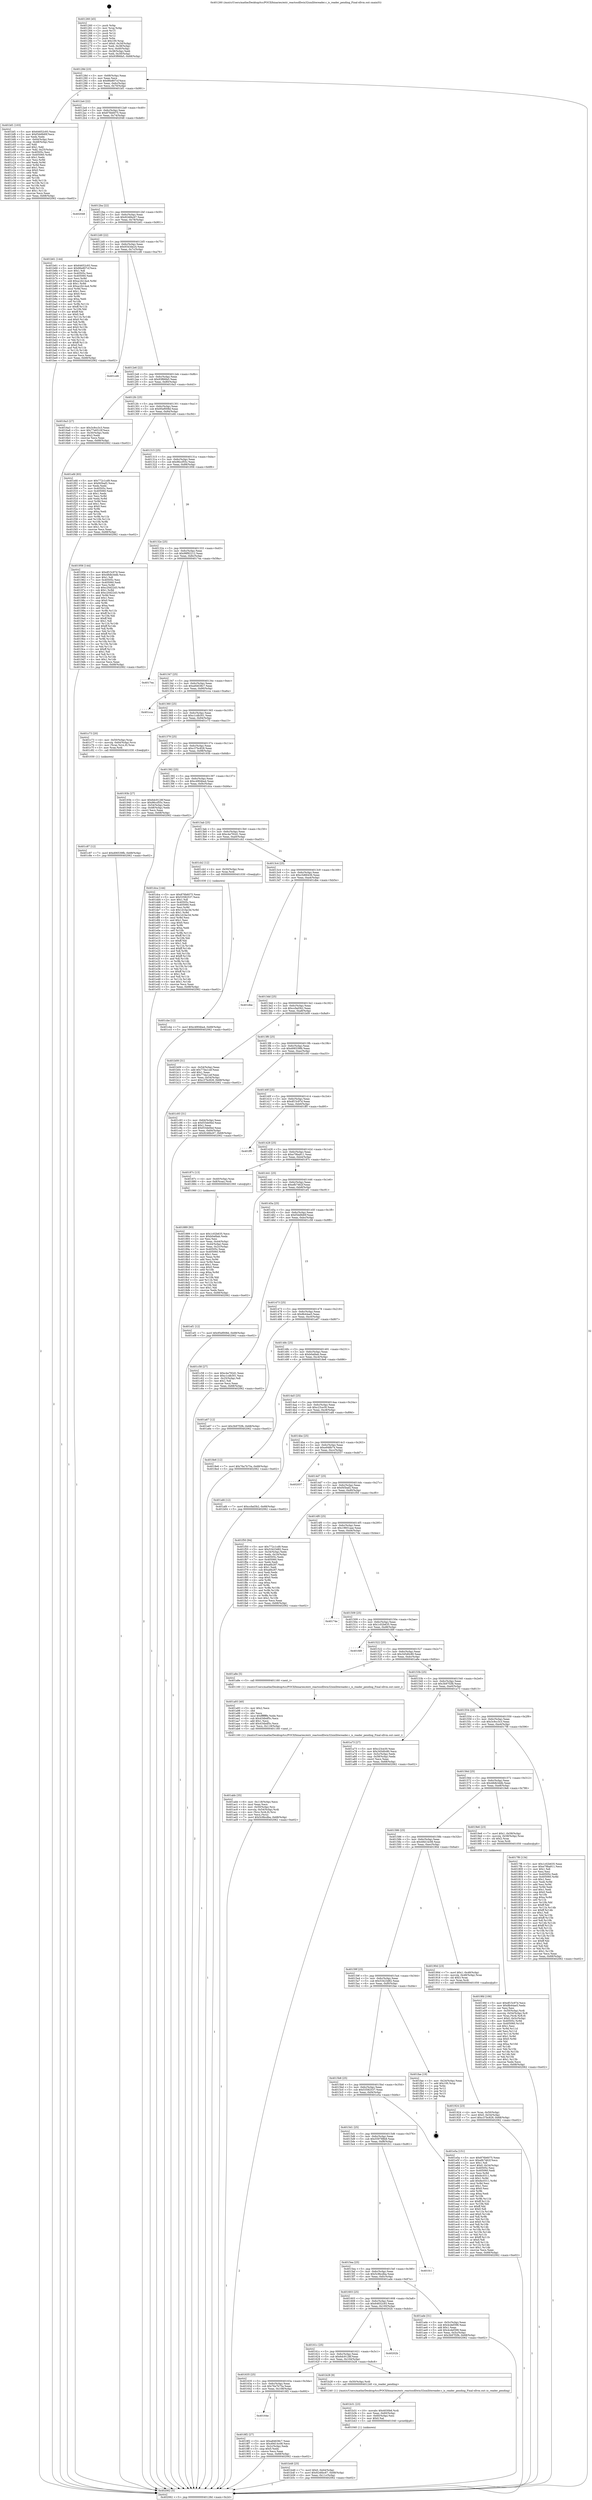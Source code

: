 digraph "0x401260" {
  label = "0x401260 (/mnt/c/Users/mathe/Desktop/tcc/POCII/binaries/extr_reactosdllwin32xmllitereader.c_is_reader_pending_Final-ollvm.out::main(0))"
  labelloc = "t"
  node[shape=record]

  Entry [label="",width=0.3,height=0.3,shape=circle,fillcolor=black,style=filled]
  "0x40128d" [label="{
     0x40128d [23]\l
     | [instrs]\l
     &nbsp;&nbsp;0x40128d \<+3\>: mov -0x68(%rbp),%eax\l
     &nbsp;&nbsp;0x401290 \<+2\>: mov %eax,%ecx\l
     &nbsp;&nbsp;0x401292 \<+6\>: sub $0x86e807cf,%ecx\l
     &nbsp;&nbsp;0x401298 \<+3\>: mov %eax,-0x6c(%rbp)\l
     &nbsp;&nbsp;0x40129b \<+3\>: mov %ecx,-0x70(%rbp)\l
     &nbsp;&nbsp;0x40129e \<+6\>: je 0000000000401bf1 \<main+0x991\>\l
  }"]
  "0x401bf1" [label="{
     0x401bf1 [103]\l
     | [instrs]\l
     &nbsp;&nbsp;0x401bf1 \<+5\>: mov $0x64652c93,%eax\l
     &nbsp;&nbsp;0x401bf6 \<+5\>: mov $0xf3dd9d0f,%ecx\l
     &nbsp;&nbsp;0x401bfb \<+2\>: xor %edx,%edx\l
     &nbsp;&nbsp;0x401bfd \<+3\>: mov -0x64(%rbp),%esi\l
     &nbsp;&nbsp;0x401c00 \<+3\>: cmp -0x48(%rbp),%esi\l
     &nbsp;&nbsp;0x401c03 \<+4\>: setl %dil\l
     &nbsp;&nbsp;0x401c07 \<+4\>: and $0x1,%dil\l
     &nbsp;&nbsp;0x401c0b \<+4\>: mov %dil,-0x25(%rbp)\l
     &nbsp;&nbsp;0x401c0f \<+7\>: mov 0x40505c,%esi\l
     &nbsp;&nbsp;0x401c16 \<+8\>: mov 0x405060,%r8d\l
     &nbsp;&nbsp;0x401c1e \<+3\>: sub $0x1,%edx\l
     &nbsp;&nbsp;0x401c21 \<+3\>: mov %esi,%r9d\l
     &nbsp;&nbsp;0x401c24 \<+3\>: add %edx,%r9d\l
     &nbsp;&nbsp;0x401c27 \<+4\>: imul %r9d,%esi\l
     &nbsp;&nbsp;0x401c2b \<+3\>: and $0x1,%esi\l
     &nbsp;&nbsp;0x401c2e \<+3\>: cmp $0x0,%esi\l
     &nbsp;&nbsp;0x401c31 \<+4\>: sete %dil\l
     &nbsp;&nbsp;0x401c35 \<+4\>: cmp $0xa,%r8d\l
     &nbsp;&nbsp;0x401c39 \<+4\>: setl %r10b\l
     &nbsp;&nbsp;0x401c3d \<+3\>: mov %dil,%r11b\l
     &nbsp;&nbsp;0x401c40 \<+3\>: and %r10b,%r11b\l
     &nbsp;&nbsp;0x401c43 \<+3\>: xor %r10b,%dil\l
     &nbsp;&nbsp;0x401c46 \<+3\>: or %dil,%r11b\l
     &nbsp;&nbsp;0x401c49 \<+4\>: test $0x1,%r11b\l
     &nbsp;&nbsp;0x401c4d \<+3\>: cmovne %ecx,%eax\l
     &nbsp;&nbsp;0x401c50 \<+3\>: mov %eax,-0x68(%rbp)\l
     &nbsp;&nbsp;0x401c53 \<+5\>: jmp 0000000000402062 \<main+0xe02\>\l
  }"]
  "0x4012a4" [label="{
     0x4012a4 [22]\l
     | [instrs]\l
     &nbsp;&nbsp;0x4012a4 \<+5\>: jmp 00000000004012a9 \<main+0x49\>\l
     &nbsp;&nbsp;0x4012a9 \<+3\>: mov -0x6c(%rbp),%eax\l
     &nbsp;&nbsp;0x4012ac \<+5\>: sub $0x876b6075,%eax\l
     &nbsp;&nbsp;0x4012b1 \<+3\>: mov %eax,-0x74(%rbp)\l
     &nbsp;&nbsp;0x4012b4 \<+6\>: je 0000000000402048 \<main+0xde8\>\l
  }"]
  Exit [label="",width=0.3,height=0.3,shape=circle,fillcolor=black,style=filled,peripheries=2]
  "0x402048" [label="{
     0x402048\l
  }", style=dashed]
  "0x4012ba" [label="{
     0x4012ba [22]\l
     | [instrs]\l
     &nbsp;&nbsp;0x4012ba \<+5\>: jmp 00000000004012bf \<main+0x5f\>\l
     &nbsp;&nbsp;0x4012bf \<+3\>: mov -0x6c(%rbp),%eax\l
     &nbsp;&nbsp;0x4012c2 \<+5\>: sub $0x9246bc67,%eax\l
     &nbsp;&nbsp;0x4012c7 \<+3\>: mov %eax,-0x78(%rbp)\l
     &nbsp;&nbsp;0x4012ca \<+6\>: je 0000000000401b61 \<main+0x901\>\l
  }"]
  "0x401cbe" [label="{
     0x401cbe [12]\l
     | [instrs]\l
     &nbsp;&nbsp;0x401cbe \<+7\>: movl $0xc4904ba4,-0x68(%rbp)\l
     &nbsp;&nbsp;0x401cc5 \<+5\>: jmp 0000000000402062 \<main+0xe02\>\l
  }"]
  "0x401b61" [label="{
     0x401b61 [144]\l
     | [instrs]\l
     &nbsp;&nbsp;0x401b61 \<+5\>: mov $0x64652c93,%eax\l
     &nbsp;&nbsp;0x401b66 \<+5\>: mov $0x86e807cf,%ecx\l
     &nbsp;&nbsp;0x401b6b \<+2\>: mov $0x1,%dl\l
     &nbsp;&nbsp;0x401b6d \<+7\>: mov 0x40505c,%esi\l
     &nbsp;&nbsp;0x401b74 \<+7\>: mov 0x405060,%edi\l
     &nbsp;&nbsp;0x401b7b \<+3\>: mov %esi,%r8d\l
     &nbsp;&nbsp;0x401b7e \<+7\>: add $0xac2b14a4,%r8d\l
     &nbsp;&nbsp;0x401b85 \<+4\>: sub $0x1,%r8d\l
     &nbsp;&nbsp;0x401b89 \<+7\>: sub $0xac2b14a4,%r8d\l
     &nbsp;&nbsp;0x401b90 \<+4\>: imul %r8d,%esi\l
     &nbsp;&nbsp;0x401b94 \<+3\>: and $0x1,%esi\l
     &nbsp;&nbsp;0x401b97 \<+3\>: cmp $0x0,%esi\l
     &nbsp;&nbsp;0x401b9a \<+4\>: sete %r9b\l
     &nbsp;&nbsp;0x401b9e \<+3\>: cmp $0xa,%edi\l
     &nbsp;&nbsp;0x401ba1 \<+4\>: setl %r10b\l
     &nbsp;&nbsp;0x401ba5 \<+3\>: mov %r9b,%r11b\l
     &nbsp;&nbsp;0x401ba8 \<+4\>: xor $0xff,%r11b\l
     &nbsp;&nbsp;0x401bac \<+3\>: mov %r10b,%bl\l
     &nbsp;&nbsp;0x401baf \<+3\>: xor $0xff,%bl\l
     &nbsp;&nbsp;0x401bb2 \<+3\>: xor $0x0,%dl\l
     &nbsp;&nbsp;0x401bb5 \<+3\>: mov %r11b,%r14b\l
     &nbsp;&nbsp;0x401bb8 \<+4\>: and $0x0,%r14b\l
     &nbsp;&nbsp;0x401bbc \<+3\>: and %dl,%r9b\l
     &nbsp;&nbsp;0x401bbf \<+3\>: mov %bl,%r15b\l
     &nbsp;&nbsp;0x401bc2 \<+4\>: and $0x0,%r15b\l
     &nbsp;&nbsp;0x401bc6 \<+3\>: and %dl,%r10b\l
     &nbsp;&nbsp;0x401bc9 \<+3\>: or %r9b,%r14b\l
     &nbsp;&nbsp;0x401bcc \<+3\>: or %r10b,%r15b\l
     &nbsp;&nbsp;0x401bcf \<+3\>: xor %r15b,%r14b\l
     &nbsp;&nbsp;0x401bd2 \<+3\>: or %bl,%r11b\l
     &nbsp;&nbsp;0x401bd5 \<+4\>: xor $0xff,%r11b\l
     &nbsp;&nbsp;0x401bd9 \<+3\>: or $0x0,%dl\l
     &nbsp;&nbsp;0x401bdc \<+3\>: and %dl,%r11b\l
     &nbsp;&nbsp;0x401bdf \<+3\>: or %r11b,%r14b\l
     &nbsp;&nbsp;0x401be2 \<+4\>: test $0x1,%r14b\l
     &nbsp;&nbsp;0x401be6 \<+3\>: cmovne %ecx,%eax\l
     &nbsp;&nbsp;0x401be9 \<+3\>: mov %eax,-0x68(%rbp)\l
     &nbsp;&nbsp;0x401bec \<+5\>: jmp 0000000000402062 \<main+0xe02\>\l
  }"]
  "0x4012d0" [label="{
     0x4012d0 [22]\l
     | [instrs]\l
     &nbsp;&nbsp;0x4012d0 \<+5\>: jmp 00000000004012d5 \<main+0x75\>\l
     &nbsp;&nbsp;0x4012d5 \<+3\>: mov -0x6c(%rbp),%eax\l
     &nbsp;&nbsp;0x4012d8 \<+5\>: sub $0x9343de24,%eax\l
     &nbsp;&nbsp;0x4012dd \<+3\>: mov %eax,-0x7c(%rbp)\l
     &nbsp;&nbsp;0x4012e0 \<+6\>: je 0000000000401cd6 \<main+0xa76\>\l
  }"]
  "0x401c87" [label="{
     0x401c87 [12]\l
     | [instrs]\l
     &nbsp;&nbsp;0x401c87 \<+7\>: movl $0xd06539fb,-0x68(%rbp)\l
     &nbsp;&nbsp;0x401c8e \<+5\>: jmp 0000000000402062 \<main+0xe02\>\l
  }"]
  "0x401cd6" [label="{
     0x401cd6\l
  }", style=dashed]
  "0x4012e6" [label="{
     0x4012e6 [22]\l
     | [instrs]\l
     &nbsp;&nbsp;0x4012e6 \<+5\>: jmp 00000000004012eb \<main+0x8b\>\l
     &nbsp;&nbsp;0x4012eb \<+3\>: mov -0x6c(%rbp),%eax\l
     &nbsp;&nbsp;0x4012ee \<+5\>: sub $0x93f66fa5,%eax\l
     &nbsp;&nbsp;0x4012f3 \<+3\>: mov %eax,-0x80(%rbp)\l
     &nbsp;&nbsp;0x4012f6 \<+6\>: je 00000000004016a3 \<main+0x443\>\l
  }"]
  "0x401b48" [label="{
     0x401b48 [25]\l
     | [instrs]\l
     &nbsp;&nbsp;0x401b48 \<+7\>: movl $0x0,-0x64(%rbp)\l
     &nbsp;&nbsp;0x401b4f \<+7\>: movl $0x9246bc67,-0x68(%rbp)\l
     &nbsp;&nbsp;0x401b56 \<+6\>: mov %eax,-0x11c(%rbp)\l
     &nbsp;&nbsp;0x401b5c \<+5\>: jmp 0000000000402062 \<main+0xe02\>\l
  }"]
  "0x4016a3" [label="{
     0x4016a3 [27]\l
     | [instrs]\l
     &nbsp;&nbsp;0x4016a3 \<+5\>: mov $0x3c9cc3c3,%eax\l
     &nbsp;&nbsp;0x4016a8 \<+5\>: mov $0x77e6510f,%ecx\l
     &nbsp;&nbsp;0x4016ad \<+3\>: mov -0x30(%rbp),%edx\l
     &nbsp;&nbsp;0x4016b0 \<+3\>: cmp $0x2,%edx\l
     &nbsp;&nbsp;0x4016b3 \<+3\>: cmovne %ecx,%eax\l
     &nbsp;&nbsp;0x4016b6 \<+3\>: mov %eax,-0x68(%rbp)\l
     &nbsp;&nbsp;0x4016b9 \<+5\>: jmp 0000000000402062 \<main+0xe02\>\l
  }"]
  "0x4012fc" [label="{
     0x4012fc [25]\l
     | [instrs]\l
     &nbsp;&nbsp;0x4012fc \<+5\>: jmp 0000000000401301 \<main+0xa1\>\l
     &nbsp;&nbsp;0x401301 \<+3\>: mov -0x6c(%rbp),%eax\l
     &nbsp;&nbsp;0x401304 \<+5\>: sub $0x95ef008d,%eax\l
     &nbsp;&nbsp;0x401309 \<+6\>: mov %eax,-0x84(%rbp)\l
     &nbsp;&nbsp;0x40130f \<+6\>: je 0000000000401efd \<main+0xc9d\>\l
  }"]
  "0x402062" [label="{
     0x402062 [5]\l
     | [instrs]\l
     &nbsp;&nbsp;0x402062 \<+5\>: jmp 000000000040128d \<main+0x2d\>\l
  }"]
  "0x401260" [label="{
     0x401260 [45]\l
     | [instrs]\l
     &nbsp;&nbsp;0x401260 \<+1\>: push %rbp\l
     &nbsp;&nbsp;0x401261 \<+3\>: mov %rsp,%rbp\l
     &nbsp;&nbsp;0x401264 \<+2\>: push %r15\l
     &nbsp;&nbsp;0x401266 \<+2\>: push %r14\l
     &nbsp;&nbsp;0x401268 \<+2\>: push %r12\l
     &nbsp;&nbsp;0x40126a \<+1\>: push %rbx\l
     &nbsp;&nbsp;0x40126b \<+7\>: sub $0x100,%rsp\l
     &nbsp;&nbsp;0x401272 \<+7\>: movl $0x0,-0x34(%rbp)\l
     &nbsp;&nbsp;0x401279 \<+3\>: mov %edi,-0x38(%rbp)\l
     &nbsp;&nbsp;0x40127c \<+4\>: mov %rsi,-0x40(%rbp)\l
     &nbsp;&nbsp;0x401280 \<+3\>: mov -0x38(%rbp),%edi\l
     &nbsp;&nbsp;0x401283 \<+3\>: mov %edi,-0x30(%rbp)\l
     &nbsp;&nbsp;0x401286 \<+7\>: movl $0x93f66fa5,-0x68(%rbp)\l
  }"]
  "0x401b31" [label="{
     0x401b31 [23]\l
     | [instrs]\l
     &nbsp;&nbsp;0x401b31 \<+10\>: movabs $0x4030b6,%rdi\l
     &nbsp;&nbsp;0x401b3b \<+3\>: mov %eax,-0x60(%rbp)\l
     &nbsp;&nbsp;0x401b3e \<+3\>: mov -0x60(%rbp),%esi\l
     &nbsp;&nbsp;0x401b41 \<+2\>: mov $0x0,%al\l
     &nbsp;&nbsp;0x401b43 \<+5\>: call 0000000000401040 \<printf@plt\>\l
     | [calls]\l
     &nbsp;&nbsp;0x401040 \{1\} (unknown)\l
  }"]
  "0x401efd" [label="{
     0x401efd [83]\l
     | [instrs]\l
     &nbsp;&nbsp;0x401efd \<+5\>: mov $0x772c1cd9,%eax\l
     &nbsp;&nbsp;0x401f02 \<+5\>: mov $0xf45baf2,%ecx\l
     &nbsp;&nbsp;0x401f07 \<+2\>: xor %edx,%edx\l
     &nbsp;&nbsp;0x401f09 \<+7\>: mov 0x40505c,%esi\l
     &nbsp;&nbsp;0x401f10 \<+7\>: mov 0x405060,%edi\l
     &nbsp;&nbsp;0x401f17 \<+3\>: sub $0x1,%edx\l
     &nbsp;&nbsp;0x401f1a \<+3\>: mov %esi,%r8d\l
     &nbsp;&nbsp;0x401f1d \<+3\>: add %edx,%r8d\l
     &nbsp;&nbsp;0x401f20 \<+4\>: imul %r8d,%esi\l
     &nbsp;&nbsp;0x401f24 \<+3\>: and $0x1,%esi\l
     &nbsp;&nbsp;0x401f27 \<+3\>: cmp $0x0,%esi\l
     &nbsp;&nbsp;0x401f2a \<+4\>: sete %r9b\l
     &nbsp;&nbsp;0x401f2e \<+3\>: cmp $0xa,%edi\l
     &nbsp;&nbsp;0x401f31 \<+4\>: setl %r10b\l
     &nbsp;&nbsp;0x401f35 \<+3\>: mov %r9b,%r11b\l
     &nbsp;&nbsp;0x401f38 \<+3\>: and %r10b,%r11b\l
     &nbsp;&nbsp;0x401f3b \<+3\>: xor %r10b,%r9b\l
     &nbsp;&nbsp;0x401f3e \<+3\>: or %r9b,%r11b\l
     &nbsp;&nbsp;0x401f41 \<+4\>: test $0x1,%r11b\l
     &nbsp;&nbsp;0x401f45 \<+3\>: cmovne %ecx,%eax\l
     &nbsp;&nbsp;0x401f48 \<+3\>: mov %eax,-0x68(%rbp)\l
     &nbsp;&nbsp;0x401f4b \<+5\>: jmp 0000000000402062 \<main+0xe02\>\l
  }"]
  "0x401315" [label="{
     0x401315 [25]\l
     | [instrs]\l
     &nbsp;&nbsp;0x401315 \<+5\>: jmp 000000000040131a \<main+0xba\>\l
     &nbsp;&nbsp;0x40131a \<+3\>: mov -0x6c(%rbp),%eax\l
     &nbsp;&nbsp;0x40131d \<+5\>: sub $0x96ccf55c,%eax\l
     &nbsp;&nbsp;0x401322 \<+6\>: mov %eax,-0x88(%rbp)\l
     &nbsp;&nbsp;0x401328 \<+6\>: je 0000000000401956 \<main+0x6f6\>\l
  }"]
  "0x401abb" [label="{
     0x401abb [35]\l
     | [instrs]\l
     &nbsp;&nbsp;0x401abb \<+6\>: mov -0x118(%rbp),%ecx\l
     &nbsp;&nbsp;0x401ac1 \<+3\>: imul %eax,%ecx\l
     &nbsp;&nbsp;0x401ac4 \<+4\>: mov -0x50(%rbp),%rsi\l
     &nbsp;&nbsp;0x401ac8 \<+4\>: movslq -0x54(%rbp),%rdi\l
     &nbsp;&nbsp;0x401acc \<+4\>: mov (%rsi,%rdi,8),%rsi\l
     &nbsp;&nbsp;0x401ad0 \<+2\>: mov %ecx,(%rsi)\l
     &nbsp;&nbsp;0x401ad2 \<+7\>: movl $0x5c9bcdba,-0x68(%rbp)\l
     &nbsp;&nbsp;0x401ad9 \<+5\>: jmp 0000000000402062 \<main+0xe02\>\l
  }"]
  "0x401956" [label="{
     0x401956 [144]\l
     | [instrs]\l
     &nbsp;&nbsp;0x401956 \<+5\>: mov $0xdf15c97d,%eax\l
     &nbsp;&nbsp;0x40195b \<+5\>: mov $0x48db3ddb,%ecx\l
     &nbsp;&nbsp;0x401960 \<+2\>: mov $0x1,%dl\l
     &nbsp;&nbsp;0x401962 \<+7\>: mov 0x40505c,%esi\l
     &nbsp;&nbsp;0x401969 \<+7\>: mov 0x405060,%edi\l
     &nbsp;&nbsp;0x401970 \<+3\>: mov %esi,%r8d\l
     &nbsp;&nbsp;0x401973 \<+7\>: sub $0xc20d22d3,%r8d\l
     &nbsp;&nbsp;0x40197a \<+4\>: sub $0x1,%r8d\l
     &nbsp;&nbsp;0x40197e \<+7\>: add $0xc20d22d3,%r8d\l
     &nbsp;&nbsp;0x401985 \<+4\>: imul %r8d,%esi\l
     &nbsp;&nbsp;0x401989 \<+3\>: and $0x1,%esi\l
     &nbsp;&nbsp;0x40198c \<+3\>: cmp $0x0,%esi\l
     &nbsp;&nbsp;0x40198f \<+4\>: sete %r9b\l
     &nbsp;&nbsp;0x401993 \<+3\>: cmp $0xa,%edi\l
     &nbsp;&nbsp;0x401996 \<+4\>: setl %r10b\l
     &nbsp;&nbsp;0x40199a \<+3\>: mov %r9b,%r11b\l
     &nbsp;&nbsp;0x40199d \<+4\>: xor $0xff,%r11b\l
     &nbsp;&nbsp;0x4019a1 \<+3\>: mov %r10b,%bl\l
     &nbsp;&nbsp;0x4019a4 \<+3\>: xor $0xff,%bl\l
     &nbsp;&nbsp;0x4019a7 \<+3\>: xor $0x1,%dl\l
     &nbsp;&nbsp;0x4019aa \<+3\>: mov %r11b,%r14b\l
     &nbsp;&nbsp;0x4019ad \<+4\>: and $0xff,%r14b\l
     &nbsp;&nbsp;0x4019b1 \<+3\>: and %dl,%r9b\l
     &nbsp;&nbsp;0x4019b4 \<+3\>: mov %bl,%r15b\l
     &nbsp;&nbsp;0x4019b7 \<+4\>: and $0xff,%r15b\l
     &nbsp;&nbsp;0x4019bb \<+3\>: and %dl,%r10b\l
     &nbsp;&nbsp;0x4019be \<+3\>: or %r9b,%r14b\l
     &nbsp;&nbsp;0x4019c1 \<+3\>: or %r10b,%r15b\l
     &nbsp;&nbsp;0x4019c4 \<+3\>: xor %r15b,%r14b\l
     &nbsp;&nbsp;0x4019c7 \<+3\>: or %bl,%r11b\l
     &nbsp;&nbsp;0x4019ca \<+4\>: xor $0xff,%r11b\l
     &nbsp;&nbsp;0x4019ce \<+3\>: or $0x1,%dl\l
     &nbsp;&nbsp;0x4019d1 \<+3\>: and %dl,%r11b\l
     &nbsp;&nbsp;0x4019d4 \<+3\>: or %r11b,%r14b\l
     &nbsp;&nbsp;0x4019d7 \<+4\>: test $0x1,%r14b\l
     &nbsp;&nbsp;0x4019db \<+3\>: cmovne %ecx,%eax\l
     &nbsp;&nbsp;0x4019de \<+3\>: mov %eax,-0x68(%rbp)\l
     &nbsp;&nbsp;0x4019e1 \<+5\>: jmp 0000000000402062 \<main+0xe02\>\l
  }"]
  "0x40132e" [label="{
     0x40132e [25]\l
     | [instrs]\l
     &nbsp;&nbsp;0x40132e \<+5\>: jmp 0000000000401333 \<main+0xd3\>\l
     &nbsp;&nbsp;0x401333 \<+3\>: mov -0x6c(%rbp),%eax\l
     &nbsp;&nbsp;0x401336 \<+5\>: sub $0x98f92212,%eax\l
     &nbsp;&nbsp;0x40133b \<+6\>: mov %eax,-0x8c(%rbp)\l
     &nbsp;&nbsp;0x401341 \<+6\>: je 00000000004017ea \<main+0x58a\>\l
  }"]
  "0x401a93" [label="{
     0x401a93 [40]\l
     | [instrs]\l
     &nbsp;&nbsp;0x401a93 \<+5\>: mov $0x2,%ecx\l
     &nbsp;&nbsp;0x401a98 \<+1\>: cltd\l
     &nbsp;&nbsp;0x401a99 \<+2\>: idiv %ecx\l
     &nbsp;&nbsp;0x401a9b \<+6\>: imul $0xfffffffe,%edx,%ecx\l
     &nbsp;&nbsp;0x401aa1 \<+6\>: sub $0x434bdf5c,%ecx\l
     &nbsp;&nbsp;0x401aa7 \<+3\>: add $0x1,%ecx\l
     &nbsp;&nbsp;0x401aaa \<+6\>: add $0x434bdf5c,%ecx\l
     &nbsp;&nbsp;0x401ab0 \<+6\>: mov %ecx,-0x118(%rbp)\l
     &nbsp;&nbsp;0x401ab6 \<+5\>: call 0000000000401160 \<next_i\>\l
     | [calls]\l
     &nbsp;&nbsp;0x401160 \{1\} (/mnt/c/Users/mathe/Desktop/tcc/POCII/binaries/extr_reactosdllwin32xmllitereader.c_is_reader_pending_Final-ollvm.out::next_i)\l
  }"]
  "0x4017ea" [label="{
     0x4017ea\l
  }", style=dashed]
  "0x401347" [label="{
     0x401347 [25]\l
     | [instrs]\l
     &nbsp;&nbsp;0x401347 \<+5\>: jmp 000000000040134c \<main+0xec\>\l
     &nbsp;&nbsp;0x40134c \<+3\>: mov -0x6c(%rbp),%eax\l
     &nbsp;&nbsp;0x40134f \<+5\>: sub $0xa84638c7,%eax\l
     &nbsp;&nbsp;0x401354 \<+6\>: mov %eax,-0x90(%rbp)\l
     &nbsp;&nbsp;0x40135a \<+6\>: je 0000000000401cca \<main+0xa6a\>\l
  }"]
  "0x4019fd" [label="{
     0x4019fd [106]\l
     | [instrs]\l
     &nbsp;&nbsp;0x4019fd \<+5\>: mov $0xdf15c97d,%ecx\l
     &nbsp;&nbsp;0x401a02 \<+5\>: mov $0x8b44ae5,%edx\l
     &nbsp;&nbsp;0x401a07 \<+2\>: xor %esi,%esi\l
     &nbsp;&nbsp;0x401a09 \<+4\>: mov -0x50(%rbp),%rdi\l
     &nbsp;&nbsp;0x401a0d \<+4\>: movslq -0x54(%rbp),%r8\l
     &nbsp;&nbsp;0x401a11 \<+4\>: mov %rax,(%rdi,%r8,8)\l
     &nbsp;&nbsp;0x401a15 \<+7\>: movl $0x0,-0x5c(%rbp)\l
     &nbsp;&nbsp;0x401a1c \<+8\>: mov 0x40505c,%r9d\l
     &nbsp;&nbsp;0x401a24 \<+8\>: mov 0x405060,%r10d\l
     &nbsp;&nbsp;0x401a2c \<+3\>: sub $0x1,%esi\l
     &nbsp;&nbsp;0x401a2f \<+3\>: mov %r9d,%r11d\l
     &nbsp;&nbsp;0x401a32 \<+3\>: add %esi,%r11d\l
     &nbsp;&nbsp;0x401a35 \<+4\>: imul %r11d,%r9d\l
     &nbsp;&nbsp;0x401a39 \<+4\>: and $0x1,%r9d\l
     &nbsp;&nbsp;0x401a3d \<+4\>: cmp $0x0,%r9d\l
     &nbsp;&nbsp;0x401a41 \<+3\>: sete %bl\l
     &nbsp;&nbsp;0x401a44 \<+4\>: cmp $0xa,%r10d\l
     &nbsp;&nbsp;0x401a48 \<+4\>: setl %r14b\l
     &nbsp;&nbsp;0x401a4c \<+3\>: mov %bl,%r15b\l
     &nbsp;&nbsp;0x401a4f \<+3\>: and %r14b,%r15b\l
     &nbsp;&nbsp;0x401a52 \<+3\>: xor %r14b,%bl\l
     &nbsp;&nbsp;0x401a55 \<+3\>: or %bl,%r15b\l
     &nbsp;&nbsp;0x401a58 \<+4\>: test $0x1,%r15b\l
     &nbsp;&nbsp;0x401a5c \<+3\>: cmovne %edx,%ecx\l
     &nbsp;&nbsp;0x401a5f \<+3\>: mov %ecx,-0x68(%rbp)\l
     &nbsp;&nbsp;0x401a62 \<+5\>: jmp 0000000000402062 \<main+0xe02\>\l
  }"]
  "0x401cca" [label="{
     0x401cca\l
  }", style=dashed]
  "0x401360" [label="{
     0x401360 [25]\l
     | [instrs]\l
     &nbsp;&nbsp;0x401360 \<+5\>: jmp 0000000000401365 \<main+0x105\>\l
     &nbsp;&nbsp;0x401365 \<+3\>: mov -0x6c(%rbp),%eax\l
     &nbsp;&nbsp;0x401368 \<+5\>: sub $0xc1cdb301,%eax\l
     &nbsp;&nbsp;0x40136d \<+6\>: mov %eax,-0x94(%rbp)\l
     &nbsp;&nbsp;0x401373 \<+6\>: je 0000000000401c73 \<main+0xa13\>\l
  }"]
  "0x401924" [label="{
     0x401924 [23]\l
     | [instrs]\l
     &nbsp;&nbsp;0x401924 \<+4\>: mov %rax,-0x50(%rbp)\l
     &nbsp;&nbsp;0x401928 \<+7\>: movl $0x0,-0x54(%rbp)\l
     &nbsp;&nbsp;0x40192f \<+7\>: movl $0xc37bc828,-0x68(%rbp)\l
     &nbsp;&nbsp;0x401936 \<+5\>: jmp 0000000000402062 \<main+0xe02\>\l
  }"]
  "0x401c73" [label="{
     0x401c73 [20]\l
     | [instrs]\l
     &nbsp;&nbsp;0x401c73 \<+4\>: mov -0x50(%rbp),%rax\l
     &nbsp;&nbsp;0x401c77 \<+4\>: movslq -0x64(%rbp),%rcx\l
     &nbsp;&nbsp;0x401c7b \<+4\>: mov (%rax,%rcx,8),%rax\l
     &nbsp;&nbsp;0x401c7f \<+3\>: mov %rax,%rdi\l
     &nbsp;&nbsp;0x401c82 \<+5\>: call 0000000000401030 \<free@plt\>\l
     | [calls]\l
     &nbsp;&nbsp;0x401030 \{1\} (unknown)\l
  }"]
  "0x401379" [label="{
     0x401379 [25]\l
     | [instrs]\l
     &nbsp;&nbsp;0x401379 \<+5\>: jmp 000000000040137e \<main+0x11e\>\l
     &nbsp;&nbsp;0x40137e \<+3\>: mov -0x6c(%rbp),%eax\l
     &nbsp;&nbsp;0x401381 \<+5\>: sub $0xc37bc828,%eax\l
     &nbsp;&nbsp;0x401386 \<+6\>: mov %eax,-0x98(%rbp)\l
     &nbsp;&nbsp;0x40138c \<+6\>: je 000000000040193b \<main+0x6db\>\l
  }"]
  "0x40164e" [label="{
     0x40164e\l
  }", style=dashed]
  "0x40193b" [label="{
     0x40193b [27]\l
     | [instrs]\l
     &nbsp;&nbsp;0x40193b \<+5\>: mov $0x6dc9128f,%eax\l
     &nbsp;&nbsp;0x401940 \<+5\>: mov $0x96ccf55c,%ecx\l
     &nbsp;&nbsp;0x401945 \<+3\>: mov -0x54(%rbp),%edx\l
     &nbsp;&nbsp;0x401948 \<+3\>: cmp -0x48(%rbp),%edx\l
     &nbsp;&nbsp;0x40194b \<+3\>: cmovl %ecx,%eax\l
     &nbsp;&nbsp;0x40194e \<+3\>: mov %eax,-0x68(%rbp)\l
     &nbsp;&nbsp;0x401951 \<+5\>: jmp 0000000000402062 \<main+0xe02\>\l
  }"]
  "0x401392" [label="{
     0x401392 [25]\l
     | [instrs]\l
     &nbsp;&nbsp;0x401392 \<+5\>: jmp 0000000000401397 \<main+0x137\>\l
     &nbsp;&nbsp;0x401397 \<+3\>: mov -0x6c(%rbp),%eax\l
     &nbsp;&nbsp;0x40139a \<+5\>: sub $0xc4904ba4,%eax\l
     &nbsp;&nbsp;0x40139f \<+6\>: mov %eax,-0x9c(%rbp)\l
     &nbsp;&nbsp;0x4013a5 \<+6\>: je 0000000000401dca \<main+0xb6a\>\l
  }"]
  "0x4018f2" [label="{
     0x4018f2 [27]\l
     | [instrs]\l
     &nbsp;&nbsp;0x4018f2 \<+5\>: mov $0xa84638c7,%eax\l
     &nbsp;&nbsp;0x4018f7 \<+5\>: mov $0x49d14c08,%ecx\l
     &nbsp;&nbsp;0x4018fc \<+3\>: mov -0x2c(%rbp),%edx\l
     &nbsp;&nbsp;0x4018ff \<+3\>: cmp $0x0,%edx\l
     &nbsp;&nbsp;0x401902 \<+3\>: cmove %ecx,%eax\l
     &nbsp;&nbsp;0x401905 \<+3\>: mov %eax,-0x68(%rbp)\l
     &nbsp;&nbsp;0x401908 \<+5\>: jmp 0000000000402062 \<main+0xe02\>\l
  }"]
  "0x401dca" [label="{
     0x401dca [144]\l
     | [instrs]\l
     &nbsp;&nbsp;0x401dca \<+5\>: mov $0x876b6075,%eax\l
     &nbsp;&nbsp;0x401dcf \<+5\>: mov $0x53582537,%ecx\l
     &nbsp;&nbsp;0x401dd4 \<+2\>: mov $0x1,%dl\l
     &nbsp;&nbsp;0x401dd6 \<+7\>: mov 0x40505c,%esi\l
     &nbsp;&nbsp;0x401ddd \<+7\>: mov 0x405060,%edi\l
     &nbsp;&nbsp;0x401de4 \<+3\>: mov %esi,%r8d\l
     &nbsp;&nbsp;0x401de7 \<+7\>: sub $0x1d1fac3d,%r8d\l
     &nbsp;&nbsp;0x401dee \<+4\>: sub $0x1,%r8d\l
     &nbsp;&nbsp;0x401df2 \<+7\>: add $0x1d1fac3d,%r8d\l
     &nbsp;&nbsp;0x401df9 \<+4\>: imul %r8d,%esi\l
     &nbsp;&nbsp;0x401dfd \<+3\>: and $0x1,%esi\l
     &nbsp;&nbsp;0x401e00 \<+3\>: cmp $0x0,%esi\l
     &nbsp;&nbsp;0x401e03 \<+4\>: sete %r9b\l
     &nbsp;&nbsp;0x401e07 \<+3\>: cmp $0xa,%edi\l
     &nbsp;&nbsp;0x401e0a \<+4\>: setl %r10b\l
     &nbsp;&nbsp;0x401e0e \<+3\>: mov %r9b,%r11b\l
     &nbsp;&nbsp;0x401e11 \<+4\>: xor $0xff,%r11b\l
     &nbsp;&nbsp;0x401e15 \<+3\>: mov %r10b,%bl\l
     &nbsp;&nbsp;0x401e18 \<+3\>: xor $0xff,%bl\l
     &nbsp;&nbsp;0x401e1b \<+3\>: xor $0x1,%dl\l
     &nbsp;&nbsp;0x401e1e \<+3\>: mov %r11b,%r14b\l
     &nbsp;&nbsp;0x401e21 \<+4\>: and $0xff,%r14b\l
     &nbsp;&nbsp;0x401e25 \<+3\>: and %dl,%r9b\l
     &nbsp;&nbsp;0x401e28 \<+3\>: mov %bl,%r15b\l
     &nbsp;&nbsp;0x401e2b \<+4\>: and $0xff,%r15b\l
     &nbsp;&nbsp;0x401e2f \<+3\>: and %dl,%r10b\l
     &nbsp;&nbsp;0x401e32 \<+3\>: or %r9b,%r14b\l
     &nbsp;&nbsp;0x401e35 \<+3\>: or %r10b,%r15b\l
     &nbsp;&nbsp;0x401e38 \<+3\>: xor %r15b,%r14b\l
     &nbsp;&nbsp;0x401e3b \<+3\>: or %bl,%r11b\l
     &nbsp;&nbsp;0x401e3e \<+4\>: xor $0xff,%r11b\l
     &nbsp;&nbsp;0x401e42 \<+3\>: or $0x1,%dl\l
     &nbsp;&nbsp;0x401e45 \<+3\>: and %dl,%r11b\l
     &nbsp;&nbsp;0x401e48 \<+3\>: or %r11b,%r14b\l
     &nbsp;&nbsp;0x401e4b \<+4\>: test $0x1,%r14b\l
     &nbsp;&nbsp;0x401e4f \<+3\>: cmovne %ecx,%eax\l
     &nbsp;&nbsp;0x401e52 \<+3\>: mov %eax,-0x68(%rbp)\l
     &nbsp;&nbsp;0x401e55 \<+5\>: jmp 0000000000402062 \<main+0xe02\>\l
  }"]
  "0x4013ab" [label="{
     0x4013ab [25]\l
     | [instrs]\l
     &nbsp;&nbsp;0x4013ab \<+5\>: jmp 00000000004013b0 \<main+0x150\>\l
     &nbsp;&nbsp;0x4013b0 \<+3\>: mov -0x6c(%rbp),%eax\l
     &nbsp;&nbsp;0x4013b3 \<+5\>: sub $0xc4a792d1,%eax\l
     &nbsp;&nbsp;0x4013b8 \<+6\>: mov %eax,-0xa0(%rbp)\l
     &nbsp;&nbsp;0x4013be \<+6\>: je 0000000000401cb2 \<main+0xa52\>\l
  }"]
  "0x401635" [label="{
     0x401635 [25]\l
     | [instrs]\l
     &nbsp;&nbsp;0x401635 \<+5\>: jmp 000000000040163a \<main+0x3da\>\l
     &nbsp;&nbsp;0x40163a \<+3\>: mov -0x6c(%rbp),%eax\l
     &nbsp;&nbsp;0x40163d \<+5\>: sub $0x76a7b75a,%eax\l
     &nbsp;&nbsp;0x401642 \<+6\>: mov %eax,-0x108(%rbp)\l
     &nbsp;&nbsp;0x401648 \<+6\>: je 00000000004018f2 \<main+0x692\>\l
  }"]
  "0x401cb2" [label="{
     0x401cb2 [12]\l
     | [instrs]\l
     &nbsp;&nbsp;0x401cb2 \<+4\>: mov -0x50(%rbp),%rax\l
     &nbsp;&nbsp;0x401cb6 \<+3\>: mov %rax,%rdi\l
     &nbsp;&nbsp;0x401cb9 \<+5\>: call 0000000000401030 \<free@plt\>\l
     | [calls]\l
     &nbsp;&nbsp;0x401030 \{1\} (unknown)\l
  }"]
  "0x4013c4" [label="{
     0x4013c4 [25]\l
     | [instrs]\l
     &nbsp;&nbsp;0x4013c4 \<+5\>: jmp 00000000004013c9 \<main+0x169\>\l
     &nbsp;&nbsp;0x4013c9 \<+3\>: mov -0x6c(%rbp),%eax\l
     &nbsp;&nbsp;0x4013cc \<+5\>: sub $0xc5d66436,%eax\l
     &nbsp;&nbsp;0x4013d1 \<+6\>: mov %eax,-0xa4(%rbp)\l
     &nbsp;&nbsp;0x4013d7 \<+6\>: je 0000000000401dbe \<main+0xb5e\>\l
  }"]
  "0x401b28" [label="{
     0x401b28 [9]\l
     | [instrs]\l
     &nbsp;&nbsp;0x401b28 \<+4\>: mov -0x50(%rbp),%rdi\l
     &nbsp;&nbsp;0x401b2c \<+5\>: call 0000000000401240 \<is_reader_pending\>\l
     | [calls]\l
     &nbsp;&nbsp;0x401240 \{1\} (/mnt/c/Users/mathe/Desktop/tcc/POCII/binaries/extr_reactosdllwin32xmllitereader.c_is_reader_pending_Final-ollvm.out::is_reader_pending)\l
  }"]
  "0x401dbe" [label="{
     0x401dbe\l
  }", style=dashed]
  "0x4013dd" [label="{
     0x4013dd [25]\l
     | [instrs]\l
     &nbsp;&nbsp;0x4013dd \<+5\>: jmp 00000000004013e2 \<main+0x182\>\l
     &nbsp;&nbsp;0x4013e2 \<+3\>: mov -0x6c(%rbp),%eax\l
     &nbsp;&nbsp;0x4013e5 \<+5\>: sub $0xccfad3b2,%eax\l
     &nbsp;&nbsp;0x4013ea \<+6\>: mov %eax,-0xa8(%rbp)\l
     &nbsp;&nbsp;0x4013f0 \<+6\>: je 0000000000401b09 \<main+0x8a9\>\l
  }"]
  "0x40161c" [label="{
     0x40161c [25]\l
     | [instrs]\l
     &nbsp;&nbsp;0x40161c \<+5\>: jmp 0000000000401621 \<main+0x3c1\>\l
     &nbsp;&nbsp;0x401621 \<+3\>: mov -0x6c(%rbp),%eax\l
     &nbsp;&nbsp;0x401624 \<+5\>: sub $0x6dc9128f,%eax\l
     &nbsp;&nbsp;0x401629 \<+6\>: mov %eax,-0x104(%rbp)\l
     &nbsp;&nbsp;0x40162f \<+6\>: je 0000000000401b28 \<main+0x8c8\>\l
  }"]
  "0x401b09" [label="{
     0x401b09 [31]\l
     | [instrs]\l
     &nbsp;&nbsp;0x401b09 \<+3\>: mov -0x54(%rbp),%eax\l
     &nbsp;&nbsp;0x401b0c \<+5\>: add $0x77da1cef,%eax\l
     &nbsp;&nbsp;0x401b11 \<+3\>: add $0x1,%eax\l
     &nbsp;&nbsp;0x401b14 \<+5\>: sub $0x77da1cef,%eax\l
     &nbsp;&nbsp;0x401b19 \<+3\>: mov %eax,-0x54(%rbp)\l
     &nbsp;&nbsp;0x401b1c \<+7\>: movl $0xc37bc828,-0x68(%rbp)\l
     &nbsp;&nbsp;0x401b23 \<+5\>: jmp 0000000000402062 \<main+0xe02\>\l
  }"]
  "0x4013f6" [label="{
     0x4013f6 [25]\l
     | [instrs]\l
     &nbsp;&nbsp;0x4013f6 \<+5\>: jmp 00000000004013fb \<main+0x19b\>\l
     &nbsp;&nbsp;0x4013fb \<+3\>: mov -0x6c(%rbp),%eax\l
     &nbsp;&nbsp;0x4013fe \<+5\>: sub $0xd06539fb,%eax\l
     &nbsp;&nbsp;0x401403 \<+6\>: mov %eax,-0xac(%rbp)\l
     &nbsp;&nbsp;0x401409 \<+6\>: je 0000000000401c93 \<main+0xa33\>\l
  }"]
  "0x40202b" [label="{
     0x40202b\l
  }", style=dashed]
  "0x401c93" [label="{
     0x401c93 [31]\l
     | [instrs]\l
     &nbsp;&nbsp;0x401c93 \<+3\>: mov -0x64(%rbp),%eax\l
     &nbsp;&nbsp;0x401c96 \<+5\>: sub $0xf33de0bd,%eax\l
     &nbsp;&nbsp;0x401c9b \<+3\>: add $0x1,%eax\l
     &nbsp;&nbsp;0x401c9e \<+5\>: add $0xf33de0bd,%eax\l
     &nbsp;&nbsp;0x401ca3 \<+3\>: mov %eax,-0x64(%rbp)\l
     &nbsp;&nbsp;0x401ca6 \<+7\>: movl $0x9246bc67,-0x68(%rbp)\l
     &nbsp;&nbsp;0x401cad \<+5\>: jmp 0000000000402062 \<main+0xe02\>\l
  }"]
  "0x40140f" [label="{
     0x40140f [25]\l
     | [instrs]\l
     &nbsp;&nbsp;0x40140f \<+5\>: jmp 0000000000401414 \<main+0x1b4\>\l
     &nbsp;&nbsp;0x401414 \<+3\>: mov -0x6c(%rbp),%eax\l
     &nbsp;&nbsp;0x401417 \<+5\>: sub $0xdf15c97d,%eax\l
     &nbsp;&nbsp;0x40141c \<+6\>: mov %eax,-0xb0(%rbp)\l
     &nbsp;&nbsp;0x401422 \<+6\>: je 0000000000401ff5 \<main+0xd95\>\l
  }"]
  "0x401603" [label="{
     0x401603 [25]\l
     | [instrs]\l
     &nbsp;&nbsp;0x401603 \<+5\>: jmp 0000000000401608 \<main+0x3a8\>\l
     &nbsp;&nbsp;0x401608 \<+3\>: mov -0x6c(%rbp),%eax\l
     &nbsp;&nbsp;0x40160b \<+5\>: sub $0x64652c93,%eax\l
     &nbsp;&nbsp;0x401610 \<+6\>: mov %eax,-0x100(%rbp)\l
     &nbsp;&nbsp;0x401616 \<+6\>: je 000000000040202b \<main+0xdcb\>\l
  }"]
  "0x401ff5" [label="{
     0x401ff5\l
  }", style=dashed]
  "0x401428" [label="{
     0x401428 [25]\l
     | [instrs]\l
     &nbsp;&nbsp;0x401428 \<+5\>: jmp 000000000040142d \<main+0x1cd\>\l
     &nbsp;&nbsp;0x40142d \<+3\>: mov -0x6c(%rbp),%eax\l
     &nbsp;&nbsp;0x401430 \<+5\>: sub $0xe79ba911,%eax\l
     &nbsp;&nbsp;0x401435 \<+6\>: mov %eax,-0xb4(%rbp)\l
     &nbsp;&nbsp;0x40143b \<+6\>: je 000000000040187c \<main+0x61c\>\l
  }"]
  "0x401ade" [label="{
     0x401ade [31]\l
     | [instrs]\l
     &nbsp;&nbsp;0x401ade \<+3\>: mov -0x5c(%rbp),%eax\l
     &nbsp;&nbsp;0x401ae1 \<+5\>: sub $0x4cdef398,%eax\l
     &nbsp;&nbsp;0x401ae6 \<+3\>: add $0x1,%eax\l
     &nbsp;&nbsp;0x401ae9 \<+5\>: add $0x4cdef398,%eax\l
     &nbsp;&nbsp;0x401aee \<+3\>: mov %eax,-0x5c(%rbp)\l
     &nbsp;&nbsp;0x401af1 \<+7\>: movl $0x3b97f2fb,-0x68(%rbp)\l
     &nbsp;&nbsp;0x401af8 \<+5\>: jmp 0000000000402062 \<main+0xe02\>\l
  }"]
  "0x40187c" [label="{
     0x40187c [13]\l
     | [instrs]\l
     &nbsp;&nbsp;0x40187c \<+4\>: mov -0x40(%rbp),%rax\l
     &nbsp;&nbsp;0x401880 \<+4\>: mov 0x8(%rax),%rdi\l
     &nbsp;&nbsp;0x401884 \<+5\>: call 0000000000401060 \<atoi@plt\>\l
     | [calls]\l
     &nbsp;&nbsp;0x401060 \{1\} (unknown)\l
  }"]
  "0x401441" [label="{
     0x401441 [25]\l
     | [instrs]\l
     &nbsp;&nbsp;0x401441 \<+5\>: jmp 0000000000401446 \<main+0x1e6\>\l
     &nbsp;&nbsp;0x401446 \<+3\>: mov -0x6c(%rbp),%eax\l
     &nbsp;&nbsp;0x401449 \<+5\>: sub $0xefb7462f,%eax\l
     &nbsp;&nbsp;0x40144e \<+6\>: mov %eax,-0xb8(%rbp)\l
     &nbsp;&nbsp;0x401454 \<+6\>: je 0000000000401ef1 \<main+0xc91\>\l
  }"]
  "0x4015ea" [label="{
     0x4015ea [25]\l
     | [instrs]\l
     &nbsp;&nbsp;0x4015ea \<+5\>: jmp 00000000004015ef \<main+0x38f\>\l
     &nbsp;&nbsp;0x4015ef \<+3\>: mov -0x6c(%rbp),%eax\l
     &nbsp;&nbsp;0x4015f2 \<+5\>: sub $0x5c9bcdba,%eax\l
     &nbsp;&nbsp;0x4015f7 \<+6\>: mov %eax,-0xfc(%rbp)\l
     &nbsp;&nbsp;0x4015fd \<+6\>: je 0000000000401ade \<main+0x87e\>\l
  }"]
  "0x401ef1" [label="{
     0x401ef1 [12]\l
     | [instrs]\l
     &nbsp;&nbsp;0x401ef1 \<+7\>: movl $0x95ef008d,-0x68(%rbp)\l
     &nbsp;&nbsp;0x401ef8 \<+5\>: jmp 0000000000402062 \<main+0xe02\>\l
  }"]
  "0x40145a" [label="{
     0x40145a [25]\l
     | [instrs]\l
     &nbsp;&nbsp;0x40145a \<+5\>: jmp 000000000040145f \<main+0x1ff\>\l
     &nbsp;&nbsp;0x40145f \<+3\>: mov -0x6c(%rbp),%eax\l
     &nbsp;&nbsp;0x401462 \<+5\>: sub $0xf3dd9d0f,%eax\l
     &nbsp;&nbsp;0x401467 \<+6\>: mov %eax,-0xbc(%rbp)\l
     &nbsp;&nbsp;0x40146d \<+6\>: je 0000000000401c58 \<main+0x9f8\>\l
  }"]
  "0x401fc1" [label="{
     0x401fc1\l
  }", style=dashed]
  "0x401c58" [label="{
     0x401c58 [27]\l
     | [instrs]\l
     &nbsp;&nbsp;0x401c58 \<+5\>: mov $0xc4a792d1,%eax\l
     &nbsp;&nbsp;0x401c5d \<+5\>: mov $0xc1cdb301,%ecx\l
     &nbsp;&nbsp;0x401c62 \<+3\>: mov -0x25(%rbp),%dl\l
     &nbsp;&nbsp;0x401c65 \<+3\>: test $0x1,%dl\l
     &nbsp;&nbsp;0x401c68 \<+3\>: cmovne %ecx,%eax\l
     &nbsp;&nbsp;0x401c6b \<+3\>: mov %eax,-0x68(%rbp)\l
     &nbsp;&nbsp;0x401c6e \<+5\>: jmp 0000000000402062 \<main+0xe02\>\l
  }"]
  "0x401473" [label="{
     0x401473 [25]\l
     | [instrs]\l
     &nbsp;&nbsp;0x401473 \<+5\>: jmp 0000000000401478 \<main+0x218\>\l
     &nbsp;&nbsp;0x401478 \<+3\>: mov -0x6c(%rbp),%eax\l
     &nbsp;&nbsp;0x40147b \<+5\>: sub $0x8b44ae5,%eax\l
     &nbsp;&nbsp;0x401480 \<+6\>: mov %eax,-0xc0(%rbp)\l
     &nbsp;&nbsp;0x401486 \<+6\>: je 0000000000401a67 \<main+0x807\>\l
  }"]
  "0x4015d1" [label="{
     0x4015d1 [25]\l
     | [instrs]\l
     &nbsp;&nbsp;0x4015d1 \<+5\>: jmp 00000000004015d6 \<main+0x376\>\l
     &nbsp;&nbsp;0x4015d6 \<+3\>: mov -0x6c(%rbp),%eax\l
     &nbsp;&nbsp;0x4015d9 \<+5\>: sub $0x559788b8,%eax\l
     &nbsp;&nbsp;0x4015de \<+6\>: mov %eax,-0xf8(%rbp)\l
     &nbsp;&nbsp;0x4015e4 \<+6\>: je 0000000000401fc1 \<main+0xd61\>\l
  }"]
  "0x401a67" [label="{
     0x401a67 [12]\l
     | [instrs]\l
     &nbsp;&nbsp;0x401a67 \<+7\>: movl $0x3b97f2fb,-0x68(%rbp)\l
     &nbsp;&nbsp;0x401a6e \<+5\>: jmp 0000000000402062 \<main+0xe02\>\l
  }"]
  "0x40148c" [label="{
     0x40148c [25]\l
     | [instrs]\l
     &nbsp;&nbsp;0x40148c \<+5\>: jmp 0000000000401491 \<main+0x231\>\l
     &nbsp;&nbsp;0x401491 \<+3\>: mov -0x6c(%rbp),%eax\l
     &nbsp;&nbsp;0x401494 \<+5\>: sub $0xb0afdab,%eax\l
     &nbsp;&nbsp;0x401499 \<+6\>: mov %eax,-0xc4(%rbp)\l
     &nbsp;&nbsp;0x40149f \<+6\>: je 00000000004018e6 \<main+0x686\>\l
  }"]
  "0x401e5a" [label="{
     0x401e5a [151]\l
     | [instrs]\l
     &nbsp;&nbsp;0x401e5a \<+5\>: mov $0x876b6075,%eax\l
     &nbsp;&nbsp;0x401e5f \<+5\>: mov $0xefb7462f,%ecx\l
     &nbsp;&nbsp;0x401e64 \<+2\>: mov $0x1,%dl\l
     &nbsp;&nbsp;0x401e66 \<+7\>: movl $0x0,-0x34(%rbp)\l
     &nbsp;&nbsp;0x401e6d \<+7\>: mov 0x40505c,%esi\l
     &nbsp;&nbsp;0x401e74 \<+7\>: mov 0x405060,%edi\l
     &nbsp;&nbsp;0x401e7b \<+3\>: mov %esi,%r8d\l
     &nbsp;&nbsp;0x401e7e \<+7\>: sub $0xfec0311,%r8d\l
     &nbsp;&nbsp;0x401e85 \<+4\>: sub $0x1,%r8d\l
     &nbsp;&nbsp;0x401e89 \<+7\>: add $0xfec0311,%r8d\l
     &nbsp;&nbsp;0x401e90 \<+4\>: imul %r8d,%esi\l
     &nbsp;&nbsp;0x401e94 \<+3\>: and $0x1,%esi\l
     &nbsp;&nbsp;0x401e97 \<+3\>: cmp $0x0,%esi\l
     &nbsp;&nbsp;0x401e9a \<+4\>: sete %r9b\l
     &nbsp;&nbsp;0x401e9e \<+3\>: cmp $0xa,%edi\l
     &nbsp;&nbsp;0x401ea1 \<+4\>: setl %r10b\l
     &nbsp;&nbsp;0x401ea5 \<+3\>: mov %r9b,%r11b\l
     &nbsp;&nbsp;0x401ea8 \<+4\>: xor $0xff,%r11b\l
     &nbsp;&nbsp;0x401eac \<+3\>: mov %r10b,%bl\l
     &nbsp;&nbsp;0x401eaf \<+3\>: xor $0xff,%bl\l
     &nbsp;&nbsp;0x401eb2 \<+3\>: xor $0x0,%dl\l
     &nbsp;&nbsp;0x401eb5 \<+3\>: mov %r11b,%r14b\l
     &nbsp;&nbsp;0x401eb8 \<+4\>: and $0x0,%r14b\l
     &nbsp;&nbsp;0x401ebc \<+3\>: and %dl,%r9b\l
     &nbsp;&nbsp;0x401ebf \<+3\>: mov %bl,%r15b\l
     &nbsp;&nbsp;0x401ec2 \<+4\>: and $0x0,%r15b\l
     &nbsp;&nbsp;0x401ec6 \<+3\>: and %dl,%r10b\l
     &nbsp;&nbsp;0x401ec9 \<+3\>: or %r9b,%r14b\l
     &nbsp;&nbsp;0x401ecc \<+3\>: or %r10b,%r15b\l
     &nbsp;&nbsp;0x401ecf \<+3\>: xor %r15b,%r14b\l
     &nbsp;&nbsp;0x401ed2 \<+3\>: or %bl,%r11b\l
     &nbsp;&nbsp;0x401ed5 \<+4\>: xor $0xff,%r11b\l
     &nbsp;&nbsp;0x401ed9 \<+3\>: or $0x0,%dl\l
     &nbsp;&nbsp;0x401edc \<+3\>: and %dl,%r11b\l
     &nbsp;&nbsp;0x401edf \<+3\>: or %r11b,%r14b\l
     &nbsp;&nbsp;0x401ee2 \<+4\>: test $0x1,%r14b\l
     &nbsp;&nbsp;0x401ee6 \<+3\>: cmovne %ecx,%eax\l
     &nbsp;&nbsp;0x401ee9 \<+3\>: mov %eax,-0x68(%rbp)\l
     &nbsp;&nbsp;0x401eec \<+5\>: jmp 0000000000402062 \<main+0xe02\>\l
  }"]
  "0x4018e6" [label="{
     0x4018e6 [12]\l
     | [instrs]\l
     &nbsp;&nbsp;0x4018e6 \<+7\>: movl $0x76a7b75a,-0x68(%rbp)\l
     &nbsp;&nbsp;0x4018ed \<+5\>: jmp 0000000000402062 \<main+0xe02\>\l
  }"]
  "0x4014a5" [label="{
     0x4014a5 [25]\l
     | [instrs]\l
     &nbsp;&nbsp;0x4014a5 \<+5\>: jmp 00000000004014aa \<main+0x24a\>\l
     &nbsp;&nbsp;0x4014aa \<+3\>: mov -0x6c(%rbp),%eax\l
     &nbsp;&nbsp;0x4014ad \<+5\>: sub $0xc23ce30,%eax\l
     &nbsp;&nbsp;0x4014b2 \<+6\>: mov %eax,-0xc8(%rbp)\l
     &nbsp;&nbsp;0x4014b8 \<+6\>: je 0000000000401afd \<main+0x89d\>\l
  }"]
  "0x4015b8" [label="{
     0x4015b8 [25]\l
     | [instrs]\l
     &nbsp;&nbsp;0x4015b8 \<+5\>: jmp 00000000004015bd \<main+0x35d\>\l
     &nbsp;&nbsp;0x4015bd \<+3\>: mov -0x6c(%rbp),%eax\l
     &nbsp;&nbsp;0x4015c0 \<+5\>: sub $0x53582537,%eax\l
     &nbsp;&nbsp;0x4015c5 \<+6\>: mov %eax,-0xf4(%rbp)\l
     &nbsp;&nbsp;0x4015cb \<+6\>: je 0000000000401e5a \<main+0xbfa\>\l
  }"]
  "0x401afd" [label="{
     0x401afd [12]\l
     | [instrs]\l
     &nbsp;&nbsp;0x401afd \<+7\>: movl $0xccfad3b2,-0x68(%rbp)\l
     &nbsp;&nbsp;0x401b04 \<+5\>: jmp 0000000000402062 \<main+0xe02\>\l
  }"]
  "0x4014be" [label="{
     0x4014be [25]\l
     | [instrs]\l
     &nbsp;&nbsp;0x4014be \<+5\>: jmp 00000000004014c3 \<main+0x263\>\l
     &nbsp;&nbsp;0x4014c3 \<+3\>: mov -0x6c(%rbp),%eax\l
     &nbsp;&nbsp;0x4014c6 \<+5\>: sub $0xe948b74,%eax\l
     &nbsp;&nbsp;0x4014cb \<+6\>: mov %eax,-0xcc(%rbp)\l
     &nbsp;&nbsp;0x4014d1 \<+6\>: je 0000000000402037 \<main+0xdd7\>\l
  }"]
  "0x401fae" [label="{
     0x401fae [19]\l
     | [instrs]\l
     &nbsp;&nbsp;0x401fae \<+3\>: mov -0x24(%rbp),%eax\l
     &nbsp;&nbsp;0x401fb1 \<+7\>: add $0x100,%rsp\l
     &nbsp;&nbsp;0x401fb8 \<+1\>: pop %rbx\l
     &nbsp;&nbsp;0x401fb9 \<+2\>: pop %r12\l
     &nbsp;&nbsp;0x401fbb \<+2\>: pop %r14\l
     &nbsp;&nbsp;0x401fbd \<+2\>: pop %r15\l
     &nbsp;&nbsp;0x401fbf \<+1\>: pop %rbp\l
     &nbsp;&nbsp;0x401fc0 \<+1\>: ret\l
  }"]
  "0x402037" [label="{
     0x402037\l
  }", style=dashed]
  "0x4014d7" [label="{
     0x4014d7 [25]\l
     | [instrs]\l
     &nbsp;&nbsp;0x4014d7 \<+5\>: jmp 00000000004014dc \<main+0x27c\>\l
     &nbsp;&nbsp;0x4014dc \<+3\>: mov -0x6c(%rbp),%eax\l
     &nbsp;&nbsp;0x4014df \<+5\>: sub $0xf45baf2,%eax\l
     &nbsp;&nbsp;0x4014e4 \<+6\>: mov %eax,-0xd0(%rbp)\l
     &nbsp;&nbsp;0x4014ea \<+6\>: je 0000000000401f50 \<main+0xcf0\>\l
  }"]
  "0x40159f" [label="{
     0x40159f [25]\l
     | [instrs]\l
     &nbsp;&nbsp;0x40159f \<+5\>: jmp 00000000004015a4 \<main+0x344\>\l
     &nbsp;&nbsp;0x4015a4 \<+3\>: mov -0x6c(%rbp),%eax\l
     &nbsp;&nbsp;0x4015a7 \<+5\>: sub $0x53423d82,%eax\l
     &nbsp;&nbsp;0x4015ac \<+6\>: mov %eax,-0xf0(%rbp)\l
     &nbsp;&nbsp;0x4015b2 \<+6\>: je 0000000000401fae \<main+0xd4e\>\l
  }"]
  "0x401f50" [label="{
     0x401f50 [94]\l
     | [instrs]\l
     &nbsp;&nbsp;0x401f50 \<+5\>: mov $0x772c1cd9,%eax\l
     &nbsp;&nbsp;0x401f55 \<+5\>: mov $0x53423d82,%ecx\l
     &nbsp;&nbsp;0x401f5a \<+3\>: mov -0x34(%rbp),%edx\l
     &nbsp;&nbsp;0x401f5d \<+3\>: mov %edx,-0x24(%rbp)\l
     &nbsp;&nbsp;0x401f60 \<+7\>: mov 0x40505c,%edx\l
     &nbsp;&nbsp;0x401f67 \<+7\>: mov 0x405060,%esi\l
     &nbsp;&nbsp;0x401f6e \<+2\>: mov %edx,%edi\l
     &nbsp;&nbsp;0x401f70 \<+6\>: add $0xa6b287,%edi\l
     &nbsp;&nbsp;0x401f76 \<+3\>: sub $0x1,%edi\l
     &nbsp;&nbsp;0x401f79 \<+6\>: sub $0xa6b287,%edi\l
     &nbsp;&nbsp;0x401f7f \<+3\>: imul %edi,%edx\l
     &nbsp;&nbsp;0x401f82 \<+3\>: and $0x1,%edx\l
     &nbsp;&nbsp;0x401f85 \<+3\>: cmp $0x0,%edx\l
     &nbsp;&nbsp;0x401f88 \<+4\>: sete %r8b\l
     &nbsp;&nbsp;0x401f8c \<+3\>: cmp $0xa,%esi\l
     &nbsp;&nbsp;0x401f8f \<+4\>: setl %r9b\l
     &nbsp;&nbsp;0x401f93 \<+3\>: mov %r8b,%r10b\l
     &nbsp;&nbsp;0x401f96 \<+3\>: and %r9b,%r10b\l
     &nbsp;&nbsp;0x401f99 \<+3\>: xor %r9b,%r8b\l
     &nbsp;&nbsp;0x401f9c \<+3\>: or %r8b,%r10b\l
     &nbsp;&nbsp;0x401f9f \<+4\>: test $0x1,%r10b\l
     &nbsp;&nbsp;0x401fa3 \<+3\>: cmovne %ecx,%eax\l
     &nbsp;&nbsp;0x401fa6 \<+3\>: mov %eax,-0x68(%rbp)\l
     &nbsp;&nbsp;0x401fa9 \<+5\>: jmp 0000000000402062 \<main+0xe02\>\l
  }"]
  "0x4014f0" [label="{
     0x4014f0 [25]\l
     | [instrs]\l
     &nbsp;&nbsp;0x4014f0 \<+5\>: jmp 00000000004014f5 \<main+0x295\>\l
     &nbsp;&nbsp;0x4014f5 \<+3\>: mov -0x6c(%rbp),%eax\l
     &nbsp;&nbsp;0x4014f8 \<+5\>: sub $0x19601aae,%eax\l
     &nbsp;&nbsp;0x4014fd \<+6\>: mov %eax,-0xd4(%rbp)\l
     &nbsp;&nbsp;0x401503 \<+6\>: je 000000000040174e \<main+0x4ee\>\l
  }"]
  "0x40190d" [label="{
     0x40190d [23]\l
     | [instrs]\l
     &nbsp;&nbsp;0x40190d \<+7\>: movl $0x1,-0x48(%rbp)\l
     &nbsp;&nbsp;0x401914 \<+4\>: movslq -0x48(%rbp),%rax\l
     &nbsp;&nbsp;0x401918 \<+4\>: shl $0x3,%rax\l
     &nbsp;&nbsp;0x40191c \<+3\>: mov %rax,%rdi\l
     &nbsp;&nbsp;0x40191f \<+5\>: call 0000000000401050 \<malloc@plt\>\l
     | [calls]\l
     &nbsp;&nbsp;0x401050 \{1\} (unknown)\l
  }"]
  "0x40174e" [label="{
     0x40174e\l
  }", style=dashed]
  "0x401509" [label="{
     0x401509 [25]\l
     | [instrs]\l
     &nbsp;&nbsp;0x401509 \<+5\>: jmp 000000000040150e \<main+0x2ae\>\l
     &nbsp;&nbsp;0x40150e \<+3\>: mov -0x6c(%rbp),%eax\l
     &nbsp;&nbsp;0x401511 \<+5\>: sub $0x1c02b635,%eax\l
     &nbsp;&nbsp;0x401516 \<+6\>: mov %eax,-0xd8(%rbp)\l
     &nbsp;&nbsp;0x40151c \<+6\>: je 0000000000401fd9 \<main+0xd79\>\l
  }"]
  "0x401586" [label="{
     0x401586 [25]\l
     | [instrs]\l
     &nbsp;&nbsp;0x401586 \<+5\>: jmp 000000000040158b \<main+0x32b\>\l
     &nbsp;&nbsp;0x40158b \<+3\>: mov -0x6c(%rbp),%eax\l
     &nbsp;&nbsp;0x40158e \<+5\>: sub $0x49d14c08,%eax\l
     &nbsp;&nbsp;0x401593 \<+6\>: mov %eax,-0xec(%rbp)\l
     &nbsp;&nbsp;0x401599 \<+6\>: je 000000000040190d \<main+0x6ad\>\l
  }"]
  "0x401fd9" [label="{
     0x401fd9\l
  }", style=dashed]
  "0x401522" [label="{
     0x401522 [25]\l
     | [instrs]\l
     &nbsp;&nbsp;0x401522 \<+5\>: jmp 0000000000401527 \<main+0x2c7\>\l
     &nbsp;&nbsp;0x401527 \<+3\>: mov -0x6c(%rbp),%eax\l
     &nbsp;&nbsp;0x40152a \<+5\>: sub $0x345d0c80,%eax\l
     &nbsp;&nbsp;0x40152f \<+6\>: mov %eax,-0xdc(%rbp)\l
     &nbsp;&nbsp;0x401535 \<+6\>: je 0000000000401a8e \<main+0x82e\>\l
  }"]
  "0x4019e6" [label="{
     0x4019e6 [23]\l
     | [instrs]\l
     &nbsp;&nbsp;0x4019e6 \<+7\>: movl $0x1,-0x58(%rbp)\l
     &nbsp;&nbsp;0x4019ed \<+4\>: movslq -0x58(%rbp),%rax\l
     &nbsp;&nbsp;0x4019f1 \<+4\>: shl $0x2,%rax\l
     &nbsp;&nbsp;0x4019f5 \<+3\>: mov %rax,%rdi\l
     &nbsp;&nbsp;0x4019f8 \<+5\>: call 0000000000401050 \<malloc@plt\>\l
     | [calls]\l
     &nbsp;&nbsp;0x401050 \{1\} (unknown)\l
  }"]
  "0x401a8e" [label="{
     0x401a8e [5]\l
     | [instrs]\l
     &nbsp;&nbsp;0x401a8e \<+5\>: call 0000000000401160 \<next_i\>\l
     | [calls]\l
     &nbsp;&nbsp;0x401160 \{1\} (/mnt/c/Users/mathe/Desktop/tcc/POCII/binaries/extr_reactosdllwin32xmllitereader.c_is_reader_pending_Final-ollvm.out::next_i)\l
  }"]
  "0x40153b" [label="{
     0x40153b [25]\l
     | [instrs]\l
     &nbsp;&nbsp;0x40153b \<+5\>: jmp 0000000000401540 \<main+0x2e0\>\l
     &nbsp;&nbsp;0x401540 \<+3\>: mov -0x6c(%rbp),%eax\l
     &nbsp;&nbsp;0x401543 \<+5\>: sub $0x3b97f2fb,%eax\l
     &nbsp;&nbsp;0x401548 \<+6\>: mov %eax,-0xe0(%rbp)\l
     &nbsp;&nbsp;0x40154e \<+6\>: je 0000000000401a73 \<main+0x813\>\l
  }"]
  "0x401889" [label="{
     0x401889 [93]\l
     | [instrs]\l
     &nbsp;&nbsp;0x401889 \<+5\>: mov $0x1c02b635,%ecx\l
     &nbsp;&nbsp;0x40188e \<+5\>: mov $0xb0afdab,%edx\l
     &nbsp;&nbsp;0x401893 \<+2\>: xor %esi,%esi\l
     &nbsp;&nbsp;0x401895 \<+3\>: mov %eax,-0x44(%rbp)\l
     &nbsp;&nbsp;0x401898 \<+3\>: mov -0x44(%rbp),%eax\l
     &nbsp;&nbsp;0x40189b \<+3\>: mov %eax,-0x2c(%rbp)\l
     &nbsp;&nbsp;0x40189e \<+7\>: mov 0x40505c,%eax\l
     &nbsp;&nbsp;0x4018a5 \<+8\>: mov 0x405060,%r8d\l
     &nbsp;&nbsp;0x4018ad \<+3\>: sub $0x1,%esi\l
     &nbsp;&nbsp;0x4018b0 \<+3\>: mov %eax,%r9d\l
     &nbsp;&nbsp;0x4018b3 \<+3\>: add %esi,%r9d\l
     &nbsp;&nbsp;0x4018b6 \<+4\>: imul %r9d,%eax\l
     &nbsp;&nbsp;0x4018ba \<+3\>: and $0x1,%eax\l
     &nbsp;&nbsp;0x4018bd \<+3\>: cmp $0x0,%eax\l
     &nbsp;&nbsp;0x4018c0 \<+4\>: sete %r10b\l
     &nbsp;&nbsp;0x4018c4 \<+4\>: cmp $0xa,%r8d\l
     &nbsp;&nbsp;0x4018c8 \<+4\>: setl %r11b\l
     &nbsp;&nbsp;0x4018cc \<+3\>: mov %r10b,%bl\l
     &nbsp;&nbsp;0x4018cf \<+3\>: and %r11b,%bl\l
     &nbsp;&nbsp;0x4018d2 \<+3\>: xor %r11b,%r10b\l
     &nbsp;&nbsp;0x4018d5 \<+3\>: or %r10b,%bl\l
     &nbsp;&nbsp;0x4018d8 \<+3\>: test $0x1,%bl\l
     &nbsp;&nbsp;0x4018db \<+3\>: cmovne %edx,%ecx\l
     &nbsp;&nbsp;0x4018de \<+3\>: mov %ecx,-0x68(%rbp)\l
     &nbsp;&nbsp;0x4018e1 \<+5\>: jmp 0000000000402062 \<main+0xe02\>\l
  }"]
  "0x401a73" [label="{
     0x401a73 [27]\l
     | [instrs]\l
     &nbsp;&nbsp;0x401a73 \<+5\>: mov $0xc23ce30,%eax\l
     &nbsp;&nbsp;0x401a78 \<+5\>: mov $0x345d0c80,%ecx\l
     &nbsp;&nbsp;0x401a7d \<+3\>: mov -0x5c(%rbp),%edx\l
     &nbsp;&nbsp;0x401a80 \<+3\>: cmp -0x58(%rbp),%edx\l
     &nbsp;&nbsp;0x401a83 \<+3\>: cmovl %ecx,%eax\l
     &nbsp;&nbsp;0x401a86 \<+3\>: mov %eax,-0x68(%rbp)\l
     &nbsp;&nbsp;0x401a89 \<+5\>: jmp 0000000000402062 \<main+0xe02\>\l
  }"]
  "0x401554" [label="{
     0x401554 [25]\l
     | [instrs]\l
     &nbsp;&nbsp;0x401554 \<+5\>: jmp 0000000000401559 \<main+0x2f9\>\l
     &nbsp;&nbsp;0x401559 \<+3\>: mov -0x6c(%rbp),%eax\l
     &nbsp;&nbsp;0x40155c \<+5\>: sub $0x3c9cc3c3,%eax\l
     &nbsp;&nbsp;0x401561 \<+6\>: mov %eax,-0xe4(%rbp)\l
     &nbsp;&nbsp;0x401567 \<+6\>: je 00000000004017f6 \<main+0x596\>\l
  }"]
  "0x40156d" [label="{
     0x40156d [25]\l
     | [instrs]\l
     &nbsp;&nbsp;0x40156d \<+5\>: jmp 0000000000401572 \<main+0x312\>\l
     &nbsp;&nbsp;0x401572 \<+3\>: mov -0x6c(%rbp),%eax\l
     &nbsp;&nbsp;0x401575 \<+5\>: sub $0x48db3ddb,%eax\l
     &nbsp;&nbsp;0x40157a \<+6\>: mov %eax,-0xe8(%rbp)\l
     &nbsp;&nbsp;0x401580 \<+6\>: je 00000000004019e6 \<main+0x786\>\l
  }"]
  "0x4017f6" [label="{
     0x4017f6 [134]\l
     | [instrs]\l
     &nbsp;&nbsp;0x4017f6 \<+5\>: mov $0x1c02b635,%eax\l
     &nbsp;&nbsp;0x4017fb \<+5\>: mov $0xe79ba911,%ecx\l
     &nbsp;&nbsp;0x401800 \<+2\>: mov $0x1,%dl\l
     &nbsp;&nbsp;0x401802 \<+2\>: xor %esi,%esi\l
     &nbsp;&nbsp;0x401804 \<+7\>: mov 0x40505c,%edi\l
     &nbsp;&nbsp;0x40180b \<+8\>: mov 0x405060,%r8d\l
     &nbsp;&nbsp;0x401813 \<+3\>: sub $0x1,%esi\l
     &nbsp;&nbsp;0x401816 \<+3\>: mov %edi,%r9d\l
     &nbsp;&nbsp;0x401819 \<+3\>: add %esi,%r9d\l
     &nbsp;&nbsp;0x40181c \<+4\>: imul %r9d,%edi\l
     &nbsp;&nbsp;0x401820 \<+3\>: and $0x1,%edi\l
     &nbsp;&nbsp;0x401823 \<+3\>: cmp $0x0,%edi\l
     &nbsp;&nbsp;0x401826 \<+4\>: sete %r10b\l
     &nbsp;&nbsp;0x40182a \<+4\>: cmp $0xa,%r8d\l
     &nbsp;&nbsp;0x40182e \<+4\>: setl %r11b\l
     &nbsp;&nbsp;0x401832 \<+3\>: mov %r10b,%bl\l
     &nbsp;&nbsp;0x401835 \<+3\>: xor $0xff,%bl\l
     &nbsp;&nbsp;0x401838 \<+3\>: mov %r11b,%r14b\l
     &nbsp;&nbsp;0x40183b \<+4\>: xor $0xff,%r14b\l
     &nbsp;&nbsp;0x40183f \<+3\>: xor $0x1,%dl\l
     &nbsp;&nbsp;0x401842 \<+3\>: mov %bl,%r15b\l
     &nbsp;&nbsp;0x401845 \<+4\>: and $0xff,%r15b\l
     &nbsp;&nbsp;0x401849 \<+3\>: and %dl,%r10b\l
     &nbsp;&nbsp;0x40184c \<+3\>: mov %r14b,%r12b\l
     &nbsp;&nbsp;0x40184f \<+4\>: and $0xff,%r12b\l
     &nbsp;&nbsp;0x401853 \<+3\>: and %dl,%r11b\l
     &nbsp;&nbsp;0x401856 \<+3\>: or %r10b,%r15b\l
     &nbsp;&nbsp;0x401859 \<+3\>: or %r11b,%r12b\l
     &nbsp;&nbsp;0x40185c \<+3\>: xor %r12b,%r15b\l
     &nbsp;&nbsp;0x40185f \<+3\>: or %r14b,%bl\l
     &nbsp;&nbsp;0x401862 \<+3\>: xor $0xff,%bl\l
     &nbsp;&nbsp;0x401865 \<+3\>: or $0x1,%dl\l
     &nbsp;&nbsp;0x401868 \<+2\>: and %dl,%bl\l
     &nbsp;&nbsp;0x40186a \<+3\>: or %bl,%r15b\l
     &nbsp;&nbsp;0x40186d \<+4\>: test $0x1,%r15b\l
     &nbsp;&nbsp;0x401871 \<+3\>: cmovne %ecx,%eax\l
     &nbsp;&nbsp;0x401874 \<+3\>: mov %eax,-0x68(%rbp)\l
     &nbsp;&nbsp;0x401877 \<+5\>: jmp 0000000000402062 \<main+0xe02\>\l
  }"]
  Entry -> "0x401260" [label=" 1"]
  "0x40128d" -> "0x401bf1" [label=" 2"]
  "0x40128d" -> "0x4012a4" [label=" 31"]
  "0x401fae" -> Exit [label=" 1"]
  "0x4012a4" -> "0x402048" [label=" 0"]
  "0x4012a4" -> "0x4012ba" [label=" 31"]
  "0x401f50" -> "0x402062" [label=" 1"]
  "0x4012ba" -> "0x401b61" [label=" 2"]
  "0x4012ba" -> "0x4012d0" [label=" 29"]
  "0x401efd" -> "0x402062" [label=" 1"]
  "0x4012d0" -> "0x401cd6" [label=" 0"]
  "0x4012d0" -> "0x4012e6" [label=" 29"]
  "0x401ef1" -> "0x402062" [label=" 1"]
  "0x4012e6" -> "0x4016a3" [label=" 1"]
  "0x4012e6" -> "0x4012fc" [label=" 28"]
  "0x4016a3" -> "0x402062" [label=" 1"]
  "0x401260" -> "0x40128d" [label=" 1"]
  "0x402062" -> "0x40128d" [label=" 32"]
  "0x401e5a" -> "0x402062" [label=" 1"]
  "0x4012fc" -> "0x401efd" [label=" 1"]
  "0x4012fc" -> "0x401315" [label=" 27"]
  "0x401dca" -> "0x402062" [label=" 1"]
  "0x401315" -> "0x401956" [label=" 1"]
  "0x401315" -> "0x40132e" [label=" 26"]
  "0x401cbe" -> "0x402062" [label=" 1"]
  "0x40132e" -> "0x4017ea" [label=" 0"]
  "0x40132e" -> "0x401347" [label=" 26"]
  "0x401cb2" -> "0x401cbe" [label=" 1"]
  "0x401347" -> "0x401cca" [label=" 0"]
  "0x401347" -> "0x401360" [label=" 26"]
  "0x401c93" -> "0x402062" [label=" 1"]
  "0x401360" -> "0x401c73" [label=" 1"]
  "0x401360" -> "0x401379" [label=" 25"]
  "0x401c87" -> "0x402062" [label=" 1"]
  "0x401379" -> "0x40193b" [label=" 2"]
  "0x401379" -> "0x401392" [label=" 23"]
  "0x401c73" -> "0x401c87" [label=" 1"]
  "0x401392" -> "0x401dca" [label=" 1"]
  "0x401392" -> "0x4013ab" [label=" 22"]
  "0x401c58" -> "0x402062" [label=" 2"]
  "0x4013ab" -> "0x401cb2" [label=" 1"]
  "0x4013ab" -> "0x4013c4" [label=" 21"]
  "0x401b61" -> "0x402062" [label=" 2"]
  "0x4013c4" -> "0x401dbe" [label=" 0"]
  "0x4013c4" -> "0x4013dd" [label=" 21"]
  "0x401b48" -> "0x402062" [label=" 1"]
  "0x4013dd" -> "0x401b09" [label=" 1"]
  "0x4013dd" -> "0x4013f6" [label=" 20"]
  "0x401b28" -> "0x401b31" [label=" 1"]
  "0x4013f6" -> "0x401c93" [label=" 1"]
  "0x4013f6" -> "0x40140f" [label=" 19"]
  "0x401b09" -> "0x402062" [label=" 1"]
  "0x40140f" -> "0x401ff5" [label=" 0"]
  "0x40140f" -> "0x401428" [label=" 19"]
  "0x401ade" -> "0x402062" [label=" 1"]
  "0x401428" -> "0x40187c" [label=" 1"]
  "0x401428" -> "0x401441" [label=" 18"]
  "0x401abb" -> "0x402062" [label=" 1"]
  "0x401441" -> "0x401ef1" [label=" 1"]
  "0x401441" -> "0x40145a" [label=" 17"]
  "0x401a8e" -> "0x401a93" [label=" 1"]
  "0x40145a" -> "0x401c58" [label=" 2"]
  "0x40145a" -> "0x401473" [label=" 15"]
  "0x401a73" -> "0x402062" [label=" 2"]
  "0x401473" -> "0x401a67" [label=" 1"]
  "0x401473" -> "0x40148c" [label=" 14"]
  "0x4019fd" -> "0x402062" [label=" 1"]
  "0x40148c" -> "0x4018e6" [label=" 1"]
  "0x40148c" -> "0x4014a5" [label=" 13"]
  "0x4019e6" -> "0x4019fd" [label=" 1"]
  "0x4014a5" -> "0x401afd" [label=" 1"]
  "0x4014a5" -> "0x4014be" [label=" 12"]
  "0x40193b" -> "0x402062" [label=" 2"]
  "0x4014be" -> "0x402037" [label=" 0"]
  "0x4014be" -> "0x4014d7" [label=" 12"]
  "0x401924" -> "0x402062" [label=" 1"]
  "0x4014d7" -> "0x401f50" [label=" 1"]
  "0x4014d7" -> "0x4014f0" [label=" 11"]
  "0x4018f2" -> "0x402062" [label=" 1"]
  "0x4014f0" -> "0x40174e" [label=" 0"]
  "0x4014f0" -> "0x401509" [label=" 11"]
  "0x401635" -> "0x40164e" [label=" 0"]
  "0x401509" -> "0x401fd9" [label=" 0"]
  "0x401509" -> "0x401522" [label=" 11"]
  "0x401bf1" -> "0x402062" [label=" 2"]
  "0x401522" -> "0x401a8e" [label=" 1"]
  "0x401522" -> "0x40153b" [label=" 10"]
  "0x40161c" -> "0x401635" [label=" 1"]
  "0x40153b" -> "0x401a73" [label=" 2"]
  "0x40153b" -> "0x401554" [label=" 8"]
  "0x401b31" -> "0x401b48" [label=" 1"]
  "0x401554" -> "0x4017f6" [label=" 1"]
  "0x401554" -> "0x40156d" [label=" 7"]
  "0x4017f6" -> "0x402062" [label=" 1"]
  "0x40187c" -> "0x401889" [label=" 1"]
  "0x401889" -> "0x402062" [label=" 1"]
  "0x4018e6" -> "0x402062" [label=" 1"]
  "0x40161c" -> "0x401b28" [label=" 1"]
  "0x40156d" -> "0x4019e6" [label=" 1"]
  "0x40156d" -> "0x401586" [label=" 6"]
  "0x401635" -> "0x4018f2" [label=" 1"]
  "0x401586" -> "0x40190d" [label=" 1"]
  "0x401586" -> "0x40159f" [label=" 5"]
  "0x40190d" -> "0x401924" [label=" 1"]
  "0x40159f" -> "0x401fae" [label=" 1"]
  "0x40159f" -> "0x4015b8" [label=" 4"]
  "0x401956" -> "0x402062" [label=" 1"]
  "0x4015b8" -> "0x401e5a" [label=" 1"]
  "0x4015b8" -> "0x4015d1" [label=" 3"]
  "0x401a67" -> "0x402062" [label=" 1"]
  "0x4015d1" -> "0x401fc1" [label=" 0"]
  "0x4015d1" -> "0x4015ea" [label=" 3"]
  "0x401a93" -> "0x401abb" [label=" 1"]
  "0x4015ea" -> "0x401ade" [label=" 1"]
  "0x4015ea" -> "0x401603" [label=" 2"]
  "0x401afd" -> "0x402062" [label=" 1"]
  "0x401603" -> "0x40202b" [label=" 0"]
  "0x401603" -> "0x40161c" [label=" 2"]
}

